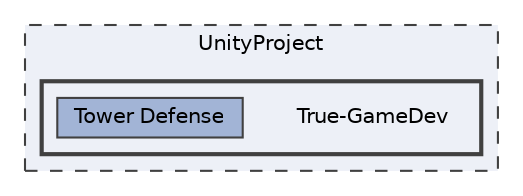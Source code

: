 digraph "C:/Users/rober/Documents/5.GameDev/UnityProject/True-GameDev"
{
 // LATEX_PDF_SIZE
  bgcolor="transparent";
  edge [fontname=Helvetica,fontsize=10,labelfontname=Helvetica,labelfontsize=10];
  node [fontname=Helvetica,fontsize=10,shape=box,height=0.2,width=0.4];
  compound=true
  subgraph clusterdir_cce0ff5e4f8f33bf841e4361ed3ba459 {
    graph [ bgcolor="#edf0f7", pencolor="grey25", label="UnityProject", fontname=Helvetica,fontsize=10 style="filled,dashed", URL="dir_cce0ff5e4f8f33bf841e4361ed3ba459.html",tooltip=""]
  subgraph clusterdir_abe75ac8f085da82cac31a67cc87973c {
    graph [ bgcolor="#edf0f7", pencolor="grey25", label="", fontname=Helvetica,fontsize=10 style="filled,bold", URL="dir_abe75ac8f085da82cac31a67cc87973c.html",tooltip=""]
    dir_abe75ac8f085da82cac31a67cc87973c [shape=plaintext, label="True-GameDev"];
  dir_b6f1caa5bf498a92a4ef717d39197eae [label="Tower Defense", fillcolor="#a2b4d6", color="grey25", style="filled", URL="dir_b6f1caa5bf498a92a4ef717d39197eae.html",tooltip=""];
  }
  }
}
